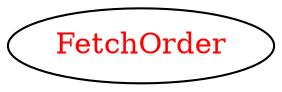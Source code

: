 digraph dependencyGraph {
 concentrate=true;
 ranksep="2.0";
 rankdir="LR"; 
 splines="ortho";
"FetchOrder" [fontcolor="red"];
}